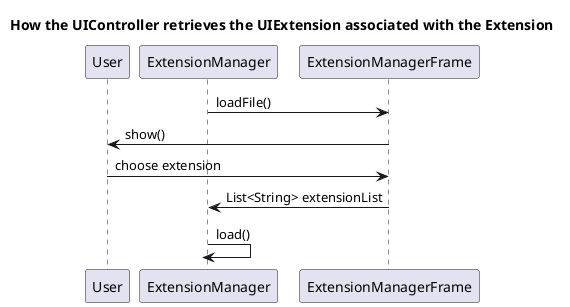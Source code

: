 @startuml doc-files/autodescription_version_1.png
title: How the UIController retrieves the UIExtension associated with the Extension
participant User as Us
participant ExtensionManager as ExtM
participant ExtensionManagerFrame as ExtMF
ExtM -> ExtMF : loadFile()
ExtMF -> Us : show()
Us -> ExtMF : choose extension
ExtMF -> ExtM: List<String> extensionList
ExtM -> ExtM: load()
deactivate ExtM
deactivate ExtMF
deactivate Us
@enduml